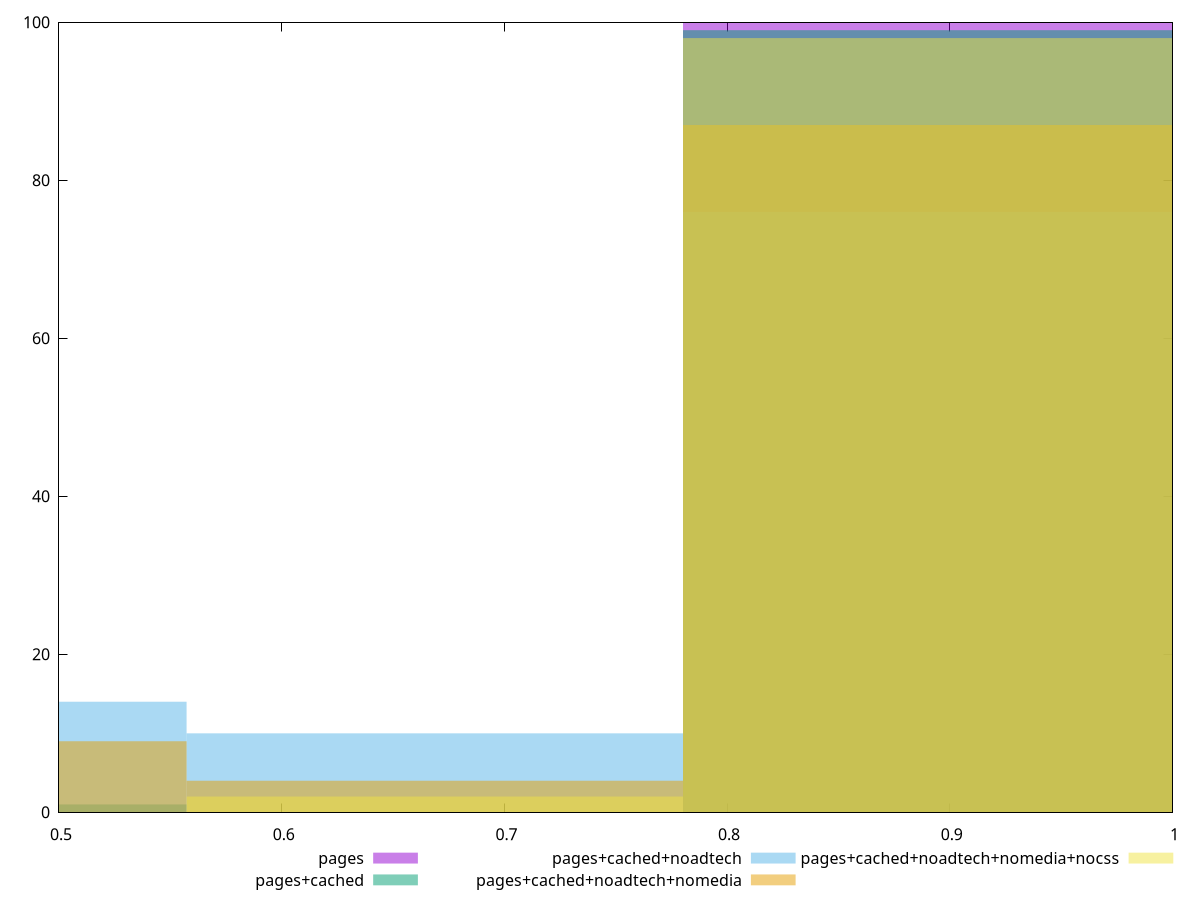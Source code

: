 reset

$pages <<EOF
0.8916611873200629 100
EOF

$pagesCached <<EOF
0.8916611873200629 99
0.44583059366003147 1
EOF

$pagesCachedNoadtech <<EOF
0.8916611873200629 76
0.44583059366003147 14
0.6687458904900472 10
EOF

$pagesCachedNoadtechNomedia <<EOF
0.8916611873200629 87
0.44583059366003147 9
0.6687458904900472 4
EOF

$pagesCachedNoadtechNomediaNocss <<EOF
0.6687458904900472 2
0.8916611873200629 98
EOF

set key outside below
set boxwidth 0.22291529683001574
set xrange [0.5:1]
set yrange [0:100]
set trange [0:100]
set style fill transparent solid 0.5 noborder
set terminal svg size 640, 530 enhanced background rgb 'white'
set output "report_00019_2021-02-10T18-14-37.922Z//first-cpu-idle/comparison/histogram/all_score.svg"

plot $pages title "pages" with boxes, \
     $pagesCached title "pages+cached" with boxes, \
     $pagesCachedNoadtech title "pages+cached+noadtech" with boxes, \
     $pagesCachedNoadtechNomedia title "pages+cached+noadtech+nomedia" with boxes, \
     $pagesCachedNoadtechNomediaNocss title "pages+cached+noadtech+nomedia+nocss" with boxes

reset

